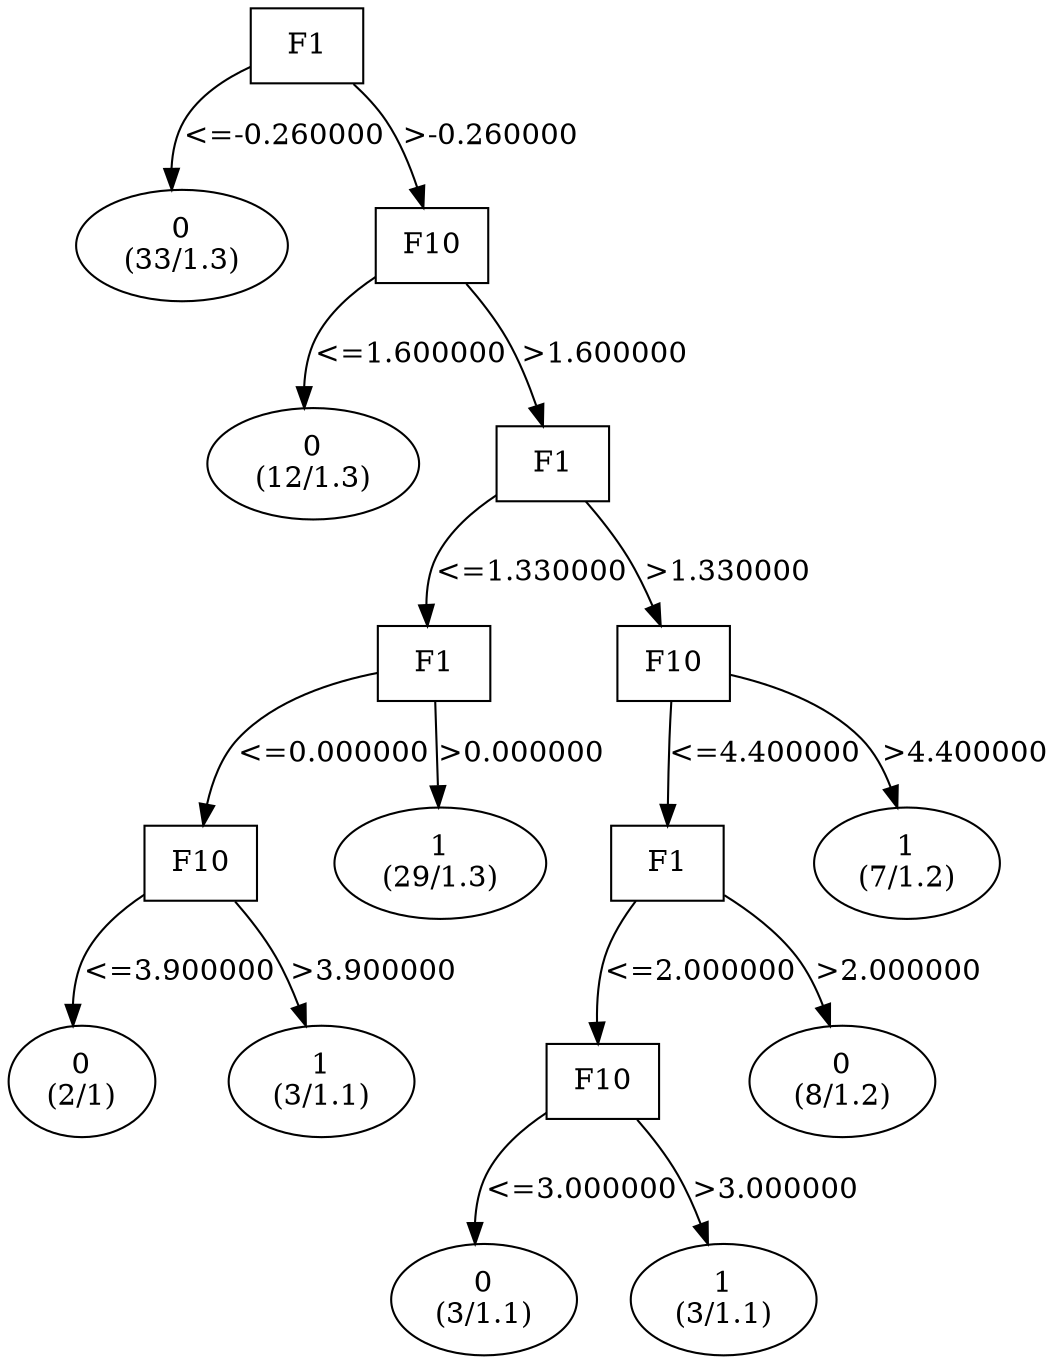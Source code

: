 digraph YaDT {
n0 [ shape=box, label="F1\n"]
n0 -> n1 [label="<=-0.260000"]
n1 [ shape=ellipse, label="0\n(33/1.3)"]
n0 -> n2 [label=">-0.260000"]
n2 [ shape=box, label="F10\n"]
n2 -> n3 [label="<=1.600000"]
n3 [ shape=ellipse, label="0\n(12/1.3)"]
n2 -> n4 [label=">1.600000"]
n4 [ shape=box, label="F1\n"]
n4 -> n5 [label="<=1.330000"]
n5 [ shape=box, label="F1\n"]
n5 -> n6 [label="<=0.000000"]
n6 [ shape=box, label="F10\n"]
n6 -> n7 [label="<=3.900000"]
n7 [ shape=ellipse, label="0\n(2/1)"]
n6 -> n8 [label=">3.900000"]
n8 [ shape=ellipse, label="1\n(3/1.1)"]
n5 -> n10 [label=">0.000000"]
n10 [ shape=ellipse, label="1\n(29/1.3)"]
n4 -> n12 [label=">1.330000"]
n12 [ shape=box, label="F10\n"]
n12 -> n13 [label="<=4.400000"]
n13 [ shape=box, label="F1\n"]
n13 -> n14 [label="<=2.000000"]
n14 [ shape=box, label="F10\n"]
n14 -> n15 [label="<=3.000000"]
n15 [ shape=ellipse, label="0\n(3/1.1)"]
n14 -> n16 [label=">3.000000"]
n16 [ shape=ellipse, label="1\n(3/1.1)"]
n13 -> n18 [label=">2.000000"]
n18 [ shape=ellipse, label="0\n(8/1.2)"]
n12 -> n20 [label=">4.400000"]
n20 [ shape=ellipse, label="1\n(7/1.2)"]
}
